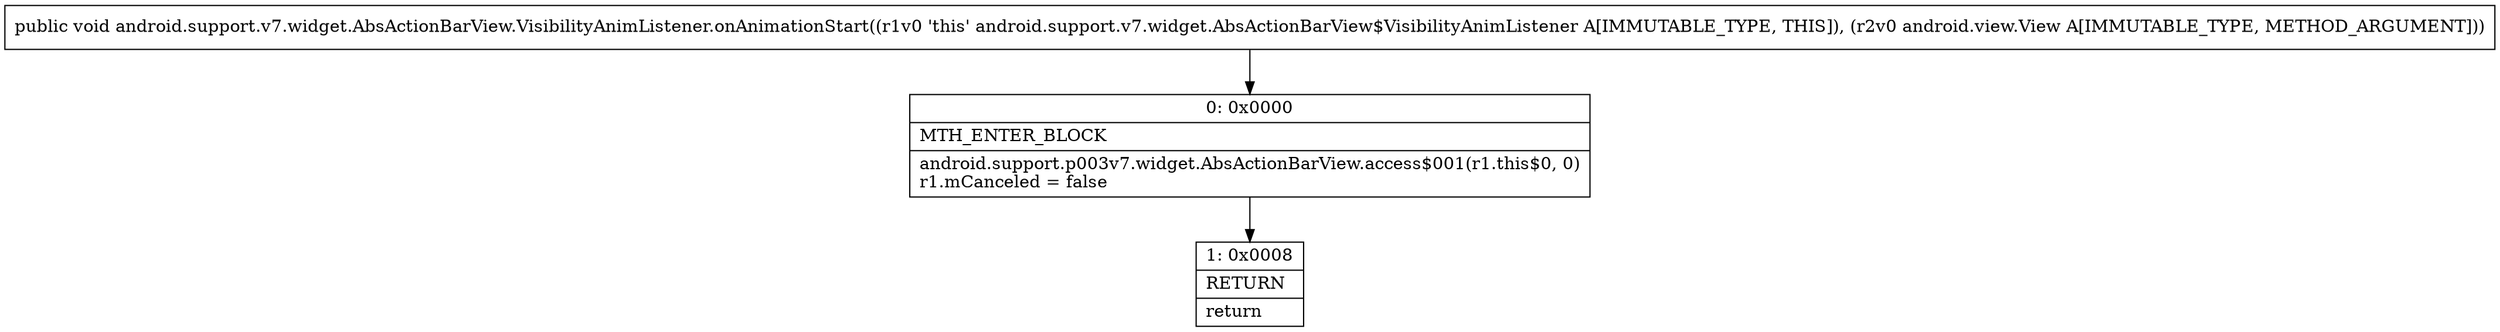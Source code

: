 digraph "CFG forandroid.support.v7.widget.AbsActionBarView.VisibilityAnimListener.onAnimationStart(Landroid\/view\/View;)V" {
Node_0 [shape=record,label="{0\:\ 0x0000|MTH_ENTER_BLOCK\l|android.support.p003v7.widget.AbsActionBarView.access$001(r1.this$0, 0)\lr1.mCanceled = false\l}"];
Node_1 [shape=record,label="{1\:\ 0x0008|RETURN\l|return\l}"];
MethodNode[shape=record,label="{public void android.support.v7.widget.AbsActionBarView.VisibilityAnimListener.onAnimationStart((r1v0 'this' android.support.v7.widget.AbsActionBarView$VisibilityAnimListener A[IMMUTABLE_TYPE, THIS]), (r2v0 android.view.View A[IMMUTABLE_TYPE, METHOD_ARGUMENT])) }"];
MethodNode -> Node_0;
Node_0 -> Node_1;
}

